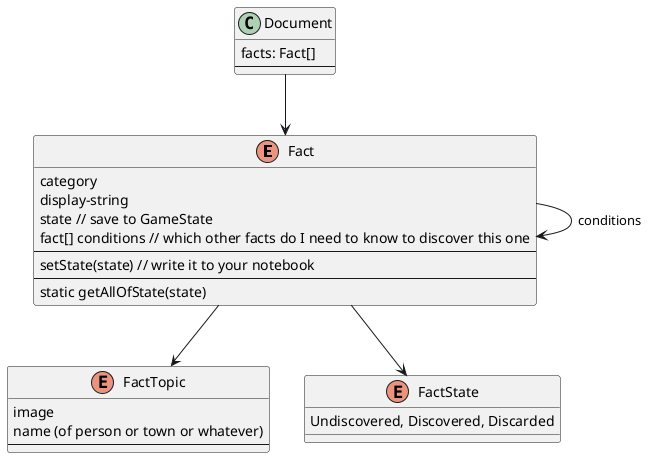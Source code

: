 @startuml

enum Fact {
    category
    display-string
    state // save to GameState
    fact[] conditions // which other facts do I need to know to discover this one
    --
    setState(state) // write it to your notebook
    --
    static getAllOfState(state)
}
Fact --> Fact : conditions
Fact --> FactTopic
Fact --> FactState

enum FactState {
    Undiscovered, Discovered, Discarded
}

enum FactTopic {
    image
    name (of person or town or whatever)
    --
}

class Document {
    facts: Fact[]
    --
}
Document --> Fact

@enduml